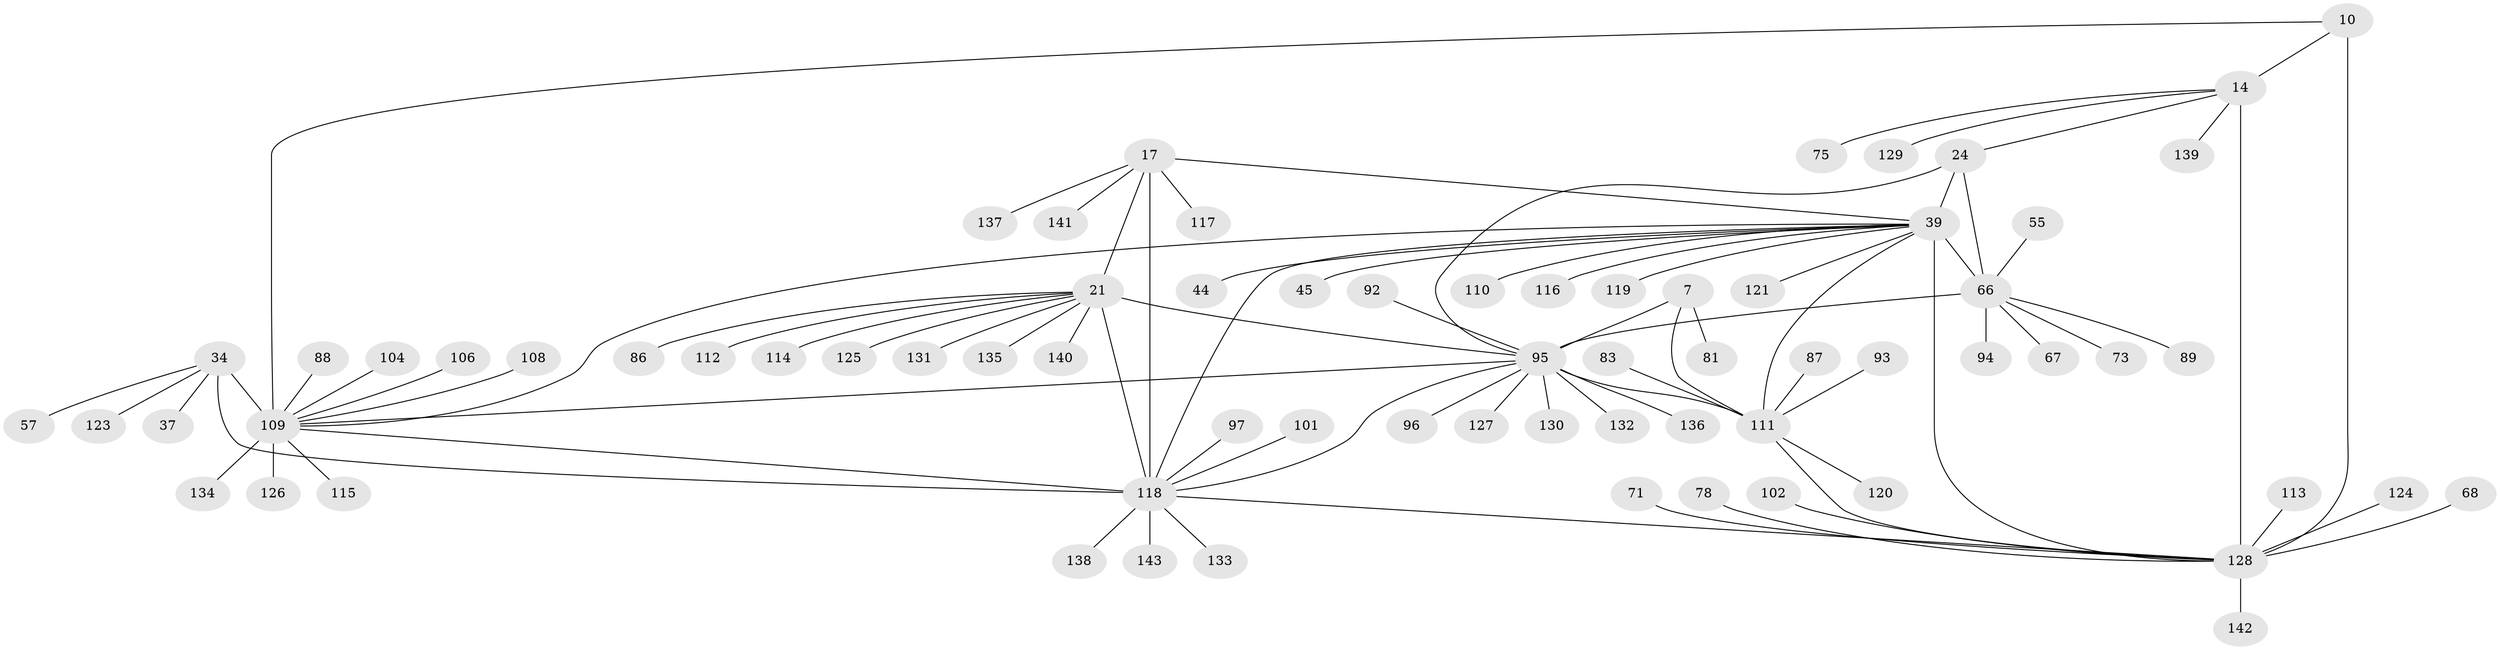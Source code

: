 // original degree distribution, {11: 0.03496503496503497, 14: 0.006993006993006993, 10: 0.04195804195804196, 6: 0.013986013986013986, 12: 0.027972027972027972, 7: 0.055944055944055944, 9: 0.027972027972027972, 8: 0.02097902097902098, 15: 0.006993006993006993, 13: 0.006993006993006993, 1: 0.5944055944055944, 3: 0.027972027972027972, 2: 0.1258741258741259, 4: 0.006993006993006993}
// Generated by graph-tools (version 1.1) at 2025/55/03/09/25 04:55:43]
// undirected, 71 vertices, 86 edges
graph export_dot {
graph [start="1"]
  node [color=gray90,style=filled];
  7 [super="+4"];
  10 [super="+8"];
  14 [super="+11"];
  17 [super="+16"];
  21 [super="+19"];
  24 [super="+23"];
  34 [super="+30+33"];
  37;
  39 [super="+27"];
  44;
  45;
  55;
  57;
  66 [super="+28+38"];
  67;
  68;
  71;
  73;
  75;
  78 [super="+76"];
  81;
  83;
  86;
  87;
  88;
  89;
  92 [super="+70"];
  93;
  94;
  95 [super="+5+36+49+53+60+61+80+85"];
  96;
  97;
  101;
  102 [super="+77"];
  104;
  106;
  108;
  109 [super="+91+35"];
  110;
  111 [super="+69"];
  112;
  113;
  114;
  115;
  116;
  117;
  118 [super="+48+18+20+40+41+43+50+100+51+59+63+103+79+82+84+90"];
  119;
  120;
  121;
  123 [super="+105"];
  124;
  125;
  126 [super="+122"];
  127;
  128 [super="+13+46+52+74"];
  129 [super="+107"];
  130;
  131;
  132;
  133;
  134 [super="+99"];
  135;
  136 [super="+72"];
  137;
  138;
  139 [super="+64"];
  140 [super="+47"];
  141;
  142;
  143;
  7 -- 81;
  7 -- 95 [weight=6];
  7 -- 111 [weight=4];
  10 -- 14 [weight=4];
  10 -- 109;
  10 -- 128 [weight=6];
  14 -- 75;
  14 -- 24;
  14 -- 139;
  14 -- 129;
  14 -- 128 [weight=6];
  17 -- 21 [weight=4];
  17 -- 141;
  17 -- 137;
  17 -- 117;
  17 -- 118 [weight=6];
  17 -- 39;
  21 -- 86;
  21 -- 95 [weight=2];
  21 -- 112;
  21 -- 131;
  21 -- 114;
  21 -- 135;
  21 -- 125;
  21 -- 118 [weight=7];
  21 -- 140;
  24 -- 39 [weight=6];
  24 -- 66 [weight=4];
  24 -- 95;
  34 -- 37;
  34 -- 57;
  34 -- 109 [weight=12];
  34 -- 118 [weight=2];
  34 -- 123;
  39 -- 44;
  39 -- 45;
  39 -- 110;
  39 -- 109 [weight=2];
  39 -- 116;
  39 -- 118;
  39 -- 119;
  39 -- 121;
  39 -- 128 [weight=2];
  39 -- 66 [weight=6];
  39 -- 111;
  55 -- 66;
  66 -- 67;
  66 -- 73;
  66 -- 89;
  66 -- 94;
  66 -- 95;
  68 -- 128;
  71 -- 128;
  78 -- 128;
  83 -- 111;
  87 -- 111;
  88 -- 109;
  92 -- 95;
  93 -- 111;
  95 -- 130;
  95 -- 132;
  95 -- 136;
  95 -- 96;
  95 -- 109 [weight=2];
  95 -- 127;
  95 -- 118;
  95 -- 111 [weight=6];
  97 -- 118;
  101 -- 118;
  102 -- 128;
  104 -- 109;
  106 -- 109;
  108 -- 109;
  109 -- 134;
  109 -- 115;
  109 -- 118;
  109 -- 126;
  111 -- 128;
  111 -- 120;
  113 -- 128;
  118 -- 138;
  118 -- 143;
  118 -- 133;
  118 -- 128;
  124 -- 128;
  128 -- 142;
}

